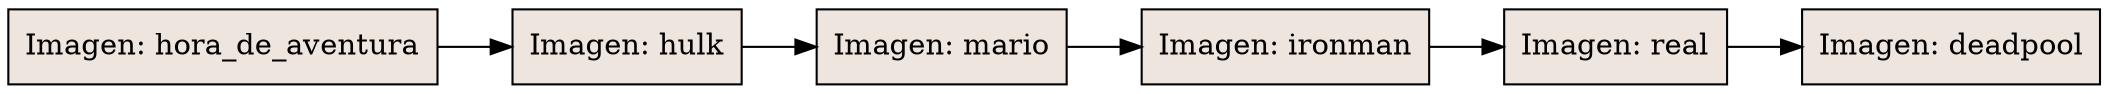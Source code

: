 digraph Post {
rankdir = LR;
14437504[shape=record, style=filled, fillcolor=seashell2,label="Imagen: hora_de_aventura"];
14437504->14437744;
14437744[shape=record, style=filled, fillcolor=seashell2,label="Imagen: hulk"];
14437744->14437544;
14437544[shape=record, style=filled, fillcolor=seashell2,label="Imagen: mario"];
14437544->14437904;
14437904[shape=record, style=filled, fillcolor=seashell2,label="Imagen: ironman"];
14437904->14437624;
14437624[shape=record, style=filled, fillcolor=seashell2,label="Imagen: real"];
14437624->14437984;
14437984[shape=record, style=filled, fillcolor=seashell2,label="Imagen: deadpool"];
}
